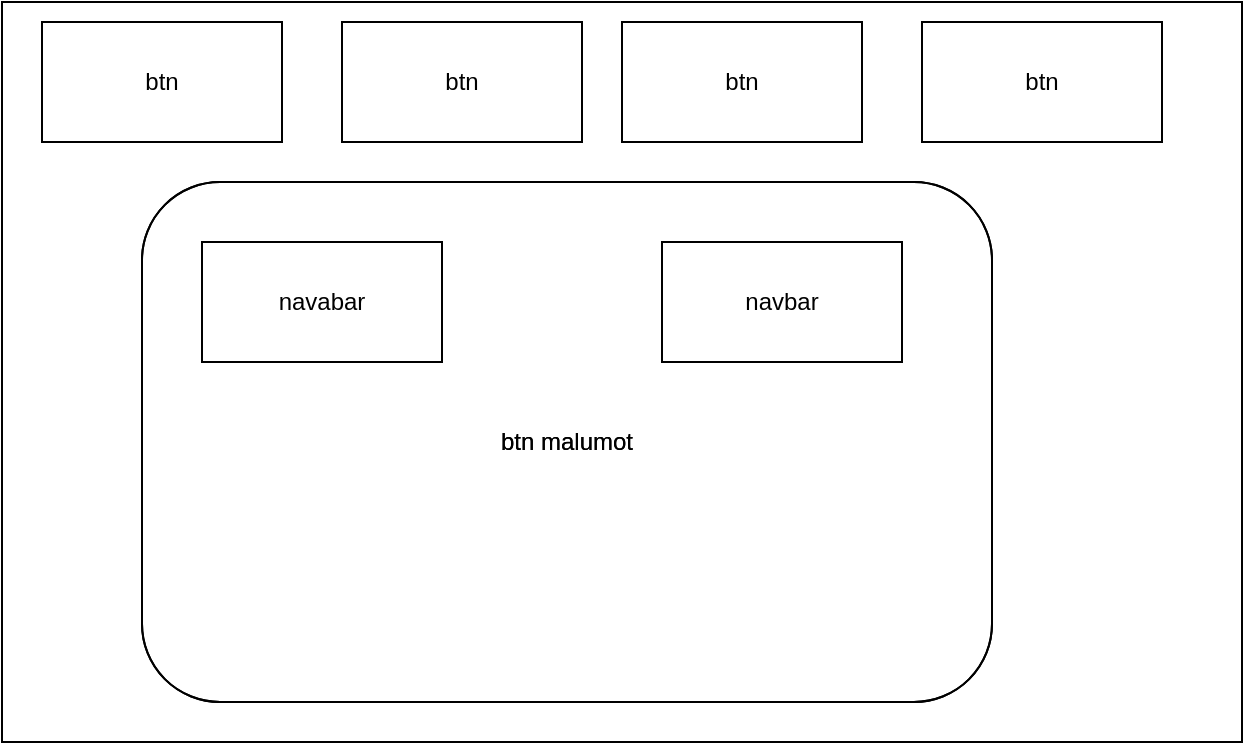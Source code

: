 <mxfile version="20.8.16" type="github">
  <diagram name="Page-1" id="lOosJ-2Tf9jLT2OXdGcD">
    <mxGraphModel dx="880" dy="522" grid="1" gridSize="10" guides="1" tooltips="1" connect="1" arrows="1" fold="1" page="1" pageScale="1" pageWidth="850" pageHeight="1100" math="0" shadow="0">
      <root>
        <mxCell id="0" />
        <mxCell id="1" parent="0" />
        <mxCell id="LxIzAPbK6yMTlklTmPRP-3" value="" style="rounded=0;whiteSpace=wrap;html=1;strokeColor=default;fillColor=none;" vertex="1" parent="1">
          <mxGeometry x="30" y="100" width="620" height="370" as="geometry" />
        </mxCell>
        <mxCell id="LxIzAPbK6yMTlklTmPRP-5" value="btn" style="rounded=0;whiteSpace=wrap;html=1;strokeColor=default;fillColor=none;" vertex="1" parent="1">
          <mxGeometry x="50" y="110" width="120" height="60" as="geometry" />
        </mxCell>
        <mxCell id="LxIzAPbK6yMTlklTmPRP-6" value="btn" style="rounded=0;whiteSpace=wrap;html=1;strokeColor=default;fillColor=none;" vertex="1" parent="1">
          <mxGeometry x="200" y="110" width="120" height="60" as="geometry" />
        </mxCell>
        <mxCell id="LxIzAPbK6yMTlklTmPRP-7" value="btn" style="rounded=0;whiteSpace=wrap;html=1;strokeColor=default;fillColor=none;" vertex="1" parent="1">
          <mxGeometry x="340" y="110" width="120" height="60" as="geometry" />
        </mxCell>
        <mxCell id="LxIzAPbK6yMTlklTmPRP-8" value="btn" style="rounded=0;whiteSpace=wrap;html=1;strokeColor=default;fillColor=none;" vertex="1" parent="1">
          <mxGeometry x="490" y="110" width="120" height="60" as="geometry" />
        </mxCell>
        <mxCell id="LxIzAPbK6yMTlklTmPRP-9" value="btn malumot" style="rounded=1;whiteSpace=wrap;html=1;strokeColor=default;fillColor=none;" vertex="1" parent="1">
          <mxGeometry x="100" y="190" width="425" height="260" as="geometry" />
        </mxCell>
        <mxCell id="LxIzAPbK6yMTlklTmPRP-10" value="navabar" style="rounded=0;whiteSpace=wrap;html=1;strokeColor=default;fillColor=none;" vertex="1" parent="1">
          <mxGeometry x="130" y="220" width="120" height="60" as="geometry" />
        </mxCell>
        <mxCell id="LxIzAPbK6yMTlklTmPRP-11" value="navbar" style="rounded=0;whiteSpace=wrap;html=1;strokeColor=default;fillColor=none;" vertex="1" parent="1">
          <mxGeometry x="360" y="220" width="120" height="60" as="geometry" />
        </mxCell>
        <mxCell id="LxIzAPbK6yMTlklTmPRP-12" value="btn malumot" style="rounded=1;whiteSpace=wrap;html=1;strokeColor=default;fillColor=none;" vertex="1" parent="1">
          <mxGeometry x="100" y="190" width="425" height="260" as="geometry" />
        </mxCell>
      </root>
    </mxGraphModel>
  </diagram>
</mxfile>
